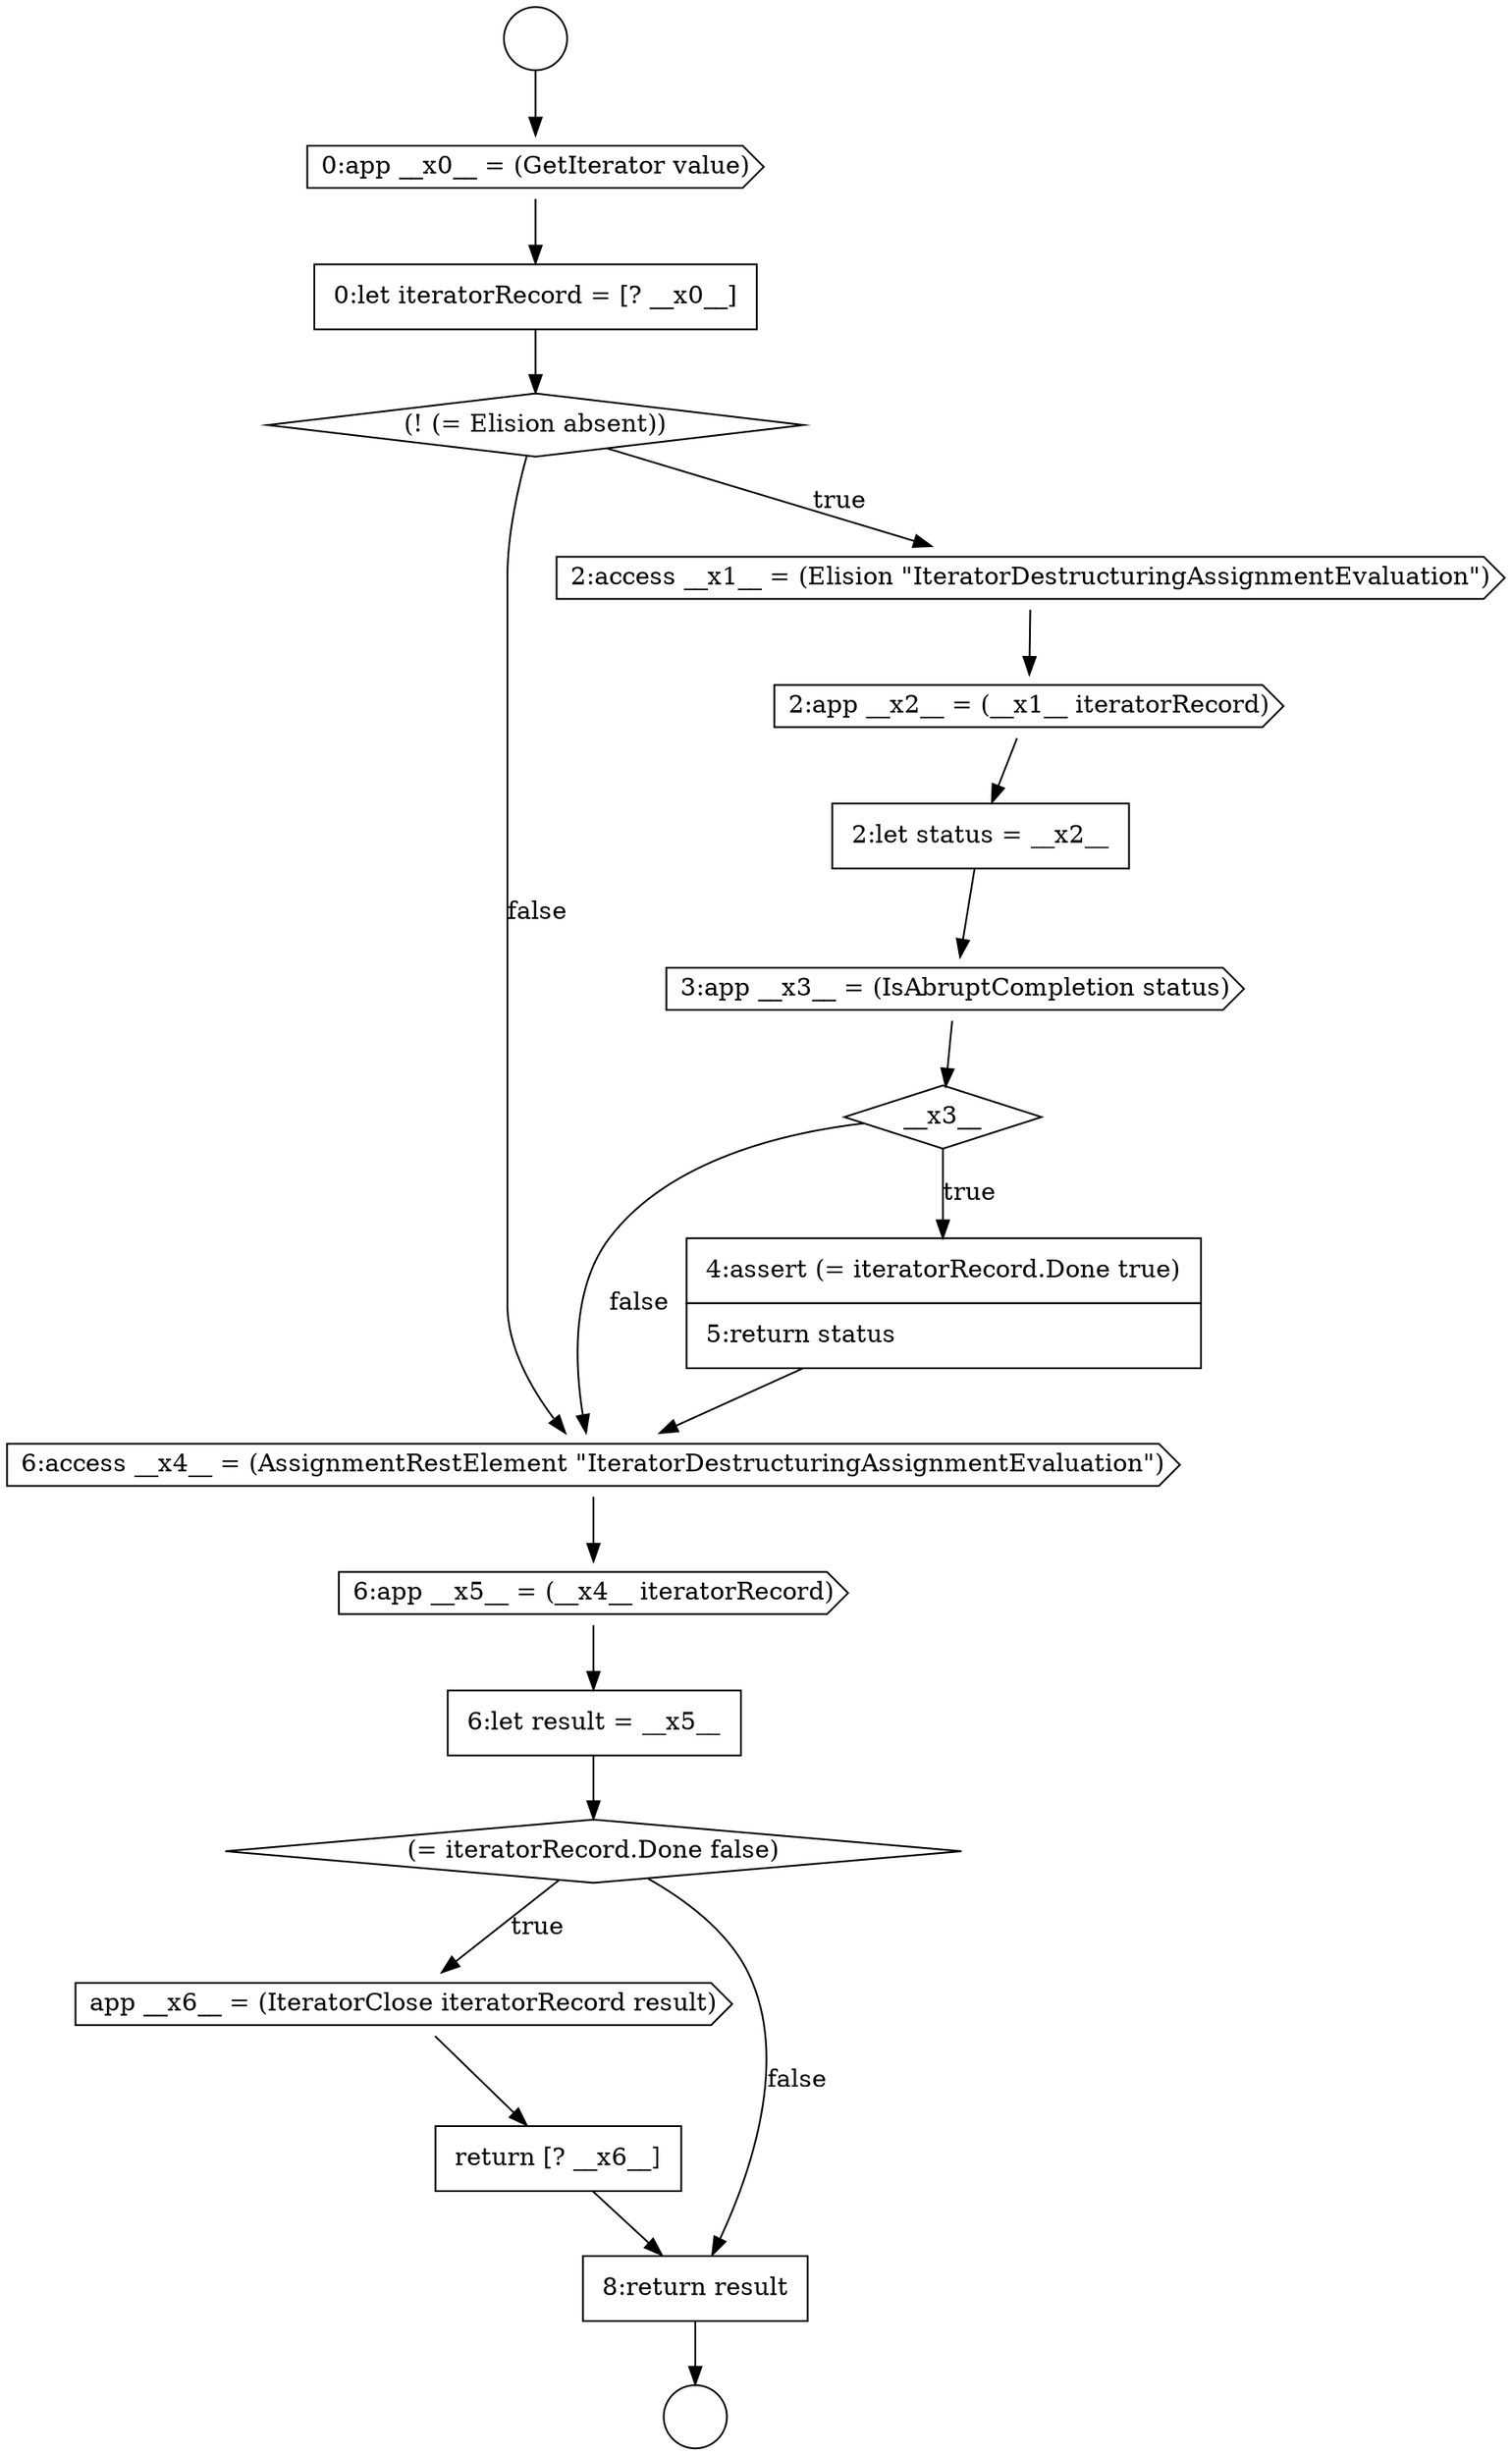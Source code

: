 digraph {
  node5192 [shape=cds, label=<<font color="black">2:app __x2__ = (__x1__ iteratorRecord)</font>> color="black" fillcolor="white" style=filled]
  node5195 [shape=diamond, label=<<font color="black">__x3__</font>> color="black" fillcolor="white" style=filled]
  node5188 [shape=cds, label=<<font color="black">0:app __x0__ = (GetIterator value)</font>> color="black" fillcolor="white" style=filled]
  node5201 [shape=cds, label=<<font color="black">app __x6__ = (IteratorClose iteratorRecord result)</font>> color="black" fillcolor="white" style=filled]
  node5189 [shape=none, margin=0, label=<<font color="black">
    <table border="0" cellborder="1" cellspacing="0" cellpadding="10">
      <tr><td align="left">0:let iteratorRecord = [? __x0__]</td></tr>
    </table>
  </font>> color="black" fillcolor="white" style=filled]
  node5198 [shape=cds, label=<<font color="black">6:app __x5__ = (__x4__ iteratorRecord)</font>> color="black" fillcolor="white" style=filled]
  node5190 [shape=diamond, label=<<font color="black">(! (= Elision absent))</font>> color="black" fillcolor="white" style=filled]
  node5202 [shape=none, margin=0, label=<<font color="black">
    <table border="0" cellborder="1" cellspacing="0" cellpadding="10">
      <tr><td align="left">return [? __x6__]</td></tr>
    </table>
  </font>> color="black" fillcolor="white" style=filled]
  node5197 [shape=cds, label=<<font color="black">6:access __x4__ = (AssignmentRestElement &quot;IteratorDestructuringAssignmentEvaluation&quot;)</font>> color="black" fillcolor="white" style=filled]
  node5191 [shape=cds, label=<<font color="black">2:access __x1__ = (Elision &quot;IteratorDestructuringAssignmentEvaluation&quot;)</font>> color="black" fillcolor="white" style=filled]
  node5187 [shape=circle label=" " color="black" fillcolor="white" style=filled]
  node5200 [shape=diamond, label=<<font color="black">(= iteratorRecord.Done false)</font>> color="black" fillcolor="white" style=filled]
  node5199 [shape=none, margin=0, label=<<font color="black">
    <table border="0" cellborder="1" cellspacing="0" cellpadding="10">
      <tr><td align="left">6:let result = __x5__</td></tr>
    </table>
  </font>> color="black" fillcolor="white" style=filled]
  node5193 [shape=none, margin=0, label=<<font color="black">
    <table border="0" cellborder="1" cellspacing="0" cellpadding="10">
      <tr><td align="left">2:let status = __x2__</td></tr>
    </table>
  </font>> color="black" fillcolor="white" style=filled]
  node5203 [shape=none, margin=0, label=<<font color="black">
    <table border="0" cellborder="1" cellspacing="0" cellpadding="10">
      <tr><td align="left">8:return result</td></tr>
    </table>
  </font>> color="black" fillcolor="white" style=filled]
  node5186 [shape=circle label=" " color="black" fillcolor="white" style=filled]
  node5196 [shape=none, margin=0, label=<<font color="black">
    <table border="0" cellborder="1" cellspacing="0" cellpadding="10">
      <tr><td align="left">4:assert (= iteratorRecord.Done true)</td></tr>
      <tr><td align="left">5:return status</td></tr>
    </table>
  </font>> color="black" fillcolor="white" style=filled]
  node5194 [shape=cds, label=<<font color="black">3:app __x3__ = (IsAbruptCompletion status)</font>> color="black" fillcolor="white" style=filled]
  node5202 -> node5203 [ color="black"]
  node5189 -> node5190 [ color="black"]
  node5201 -> node5202 [ color="black"]
  node5190 -> node5191 [label=<<font color="black">true</font>> color="black"]
  node5190 -> node5197 [label=<<font color="black">false</font>> color="black"]
  node5195 -> node5196 [label=<<font color="black">true</font>> color="black"]
  node5195 -> node5197 [label=<<font color="black">false</font>> color="black"]
  node5186 -> node5188 [ color="black"]
  node5203 -> node5187 [ color="black"]
  node5193 -> node5194 [ color="black"]
  node5191 -> node5192 [ color="black"]
  node5200 -> node5201 [label=<<font color="black">true</font>> color="black"]
  node5200 -> node5203 [label=<<font color="black">false</font>> color="black"]
  node5194 -> node5195 [ color="black"]
  node5197 -> node5198 [ color="black"]
  node5192 -> node5193 [ color="black"]
  node5196 -> node5197 [ color="black"]
  node5198 -> node5199 [ color="black"]
  node5199 -> node5200 [ color="black"]
  node5188 -> node5189 [ color="black"]
}
